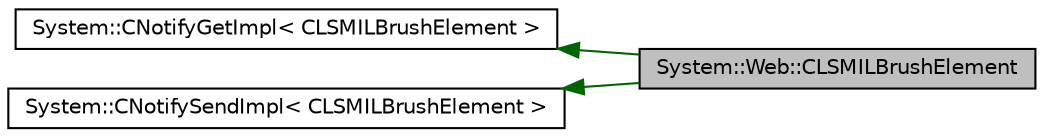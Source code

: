 digraph G
{
  edge [fontname="Helvetica",fontsize="10",labelfontname="Helvetica",labelfontsize="10"];
  node [fontname="Helvetica",fontsize="10",shape=record];
  rankdir="LR";
  Node1 [label="System::Web::CLSMILBrushElement",height=0.2,width=0.4,color="black", fillcolor="grey75", style="filled" fontcolor="black"];
  Node2 -> Node1 [dir="back",color="darkgreen",fontsize="10",style="solid",fontname="Helvetica"];
  Node2 [label="System::CNotifyGetImpl\< CLSMILBrushElement \>",height=0.2,width=0.4,color="black", fillcolor="white", style="filled",URL="$class_system_1_1_c_notify_get_impl.html"];
  Node3 -> Node1 [dir="back",color="darkgreen",fontsize="10",style="solid",fontname="Helvetica"];
  Node3 [label="System::CNotifySendImpl\< CLSMILBrushElement \>",height=0.2,width=0.4,color="black", fillcolor="white", style="filled",URL="$class_system_1_1_c_notify_send_impl.html"];
}
